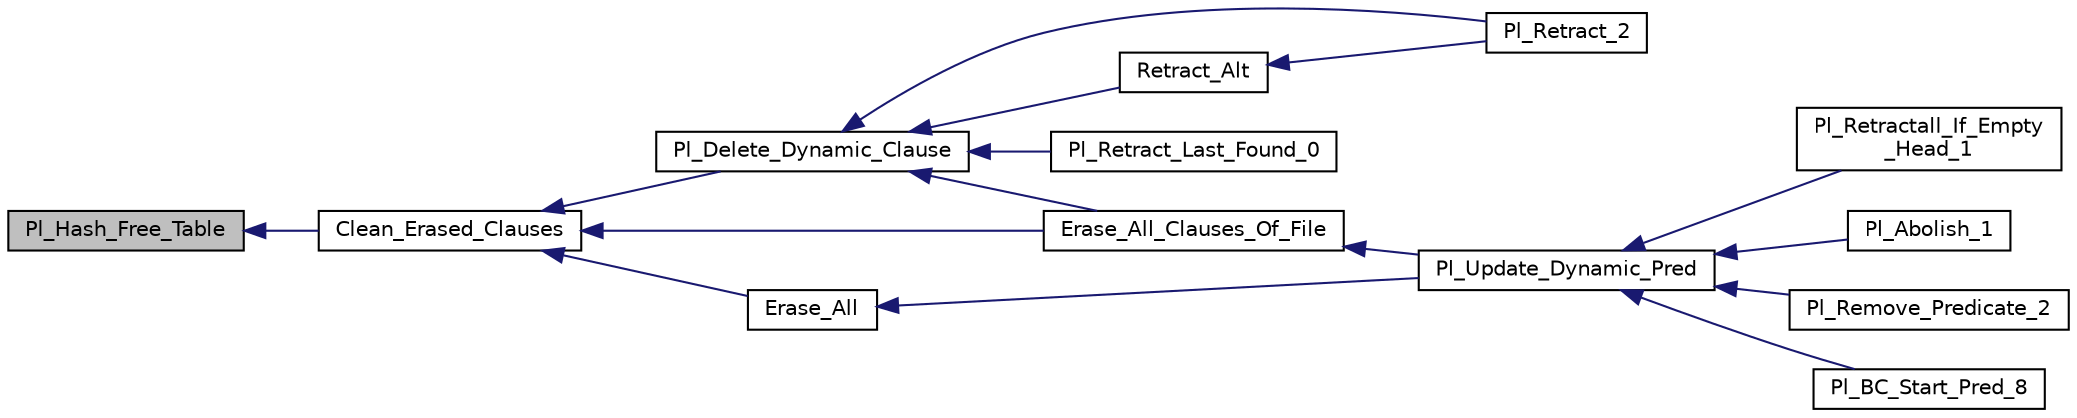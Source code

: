 digraph "Pl_Hash_Free_Table"
{
  edge [fontname="Helvetica",fontsize="10",labelfontname="Helvetica",labelfontsize="10"];
  node [fontname="Helvetica",fontsize="10",shape=record];
  rankdir="LR";
  Node1 [label="Pl_Hash_Free_Table",height=0.2,width=0.4,color="black", fillcolor="grey75", style="filled", fontcolor="black"];
  Node1 -> Node2 [dir="back",color="midnightblue",fontsize="10",style="solid"];
  Node2 [label="Clean_Erased_Clauses",height=0.2,width=0.4,color="black", fillcolor="white", style="filled",URL="$dynam__supp_8c.html#afedf03617ad179356659ba12b748e57d"];
  Node2 -> Node3 [dir="back",color="midnightblue",fontsize="10",style="solid"];
  Node3 [label="Pl_Delete_Dynamic_Clause",height=0.2,width=0.4,color="black", fillcolor="white", style="filled",URL="$dynam__supp_8h.html#a156eab6644dca3b20880322814ee4451"];
  Node3 -> Node4 [dir="back",color="midnightblue",fontsize="10",style="solid"];
  Node4 [label="Pl_Retract_2",height=0.2,width=0.4,color="black", fillcolor="white", style="filled",URL="$assert__c_8c.html#a3bb1c6a0ff26397bf50be7d9c49d64a6"];
  Node3 -> Node5 [dir="back",color="midnightblue",fontsize="10",style="solid"];
  Node5 [label="Retract_Alt",height=0.2,width=0.4,color="black", fillcolor="white", style="filled",URL="$assert__c_8c.html#a0cac80d0ad5b9e80b1cc0b5014541ed2"];
  Node5 -> Node4 [dir="back",color="midnightblue",fontsize="10",style="solid"];
  Node3 -> Node6 [dir="back",color="midnightblue",fontsize="10",style="solid"];
  Node6 [label="Pl_Retract_Last_Found_0",height=0.2,width=0.4,color="black", fillcolor="white", style="filled",URL="$assert__c_8c.html#ad9edad6d9b98e77061f5276ad8d0e01b"];
  Node3 -> Node7 [dir="back",color="midnightblue",fontsize="10",style="solid"];
  Node7 [label="Erase_All_Clauses_Of_File",height=0.2,width=0.4,color="black", fillcolor="white", style="filled",URL="$dynam__supp_8c.html#a29c4a50b49c0c3135759e3b7689e9446"];
  Node7 -> Node8 [dir="back",color="midnightblue",fontsize="10",style="solid"];
  Node8 [label="Pl_Update_Dynamic_Pred",height=0.2,width=0.4,color="black", fillcolor="white", style="filled",URL="$dynam__supp_8h.html#af2cac5b4516a9be41cee52450df43a55"];
  Node8 -> Node9 [dir="back",color="midnightblue",fontsize="10",style="solid"];
  Node9 [label="Pl_Retractall_If_Empty\l_Head_1",height=0.2,width=0.4,color="black", fillcolor="white", style="filled",URL="$assert__c_8c.html#a48b4c6ae87da818c4dee0d898d19dc84"];
  Node8 -> Node10 [dir="back",color="midnightblue",fontsize="10",style="solid"];
  Node10 [label="Pl_Abolish_1",height=0.2,width=0.4,color="black", fillcolor="white", style="filled",URL="$assert__c_8c.html#aadba7ac944c2f646d3a334f2599c59fe"];
  Node8 -> Node11 [dir="back",color="midnightblue",fontsize="10",style="solid"];
  Node11 [label="Pl_Remove_Predicate_2",height=0.2,width=0.4,color="black", fillcolor="white", style="filled",URL="$assert__c_8c.html#a9ab5ca765157760e5cd4e5d54e3d7b0f"];
  Node8 -> Node12 [dir="back",color="midnightblue",fontsize="10",style="solid"];
  Node12 [label="Pl_BC_Start_Pred_8",height=0.2,width=0.4,color="black", fillcolor="white", style="filled",URL="$bc__supp_8c.html#a78d4c74e8773ebb5cf2245f265114542"];
  Node2 -> Node7 [dir="back",color="midnightblue",fontsize="10",style="solid"];
  Node2 -> Node13 [dir="back",color="midnightblue",fontsize="10",style="solid"];
  Node13 [label="Erase_All",height=0.2,width=0.4,color="black", fillcolor="white", style="filled",URL="$dynam__supp_8c.html#adeb8d2c522eca38ffe710f2cdefc5895"];
  Node13 -> Node8 [dir="back",color="midnightblue",fontsize="10",style="solid"];
}
